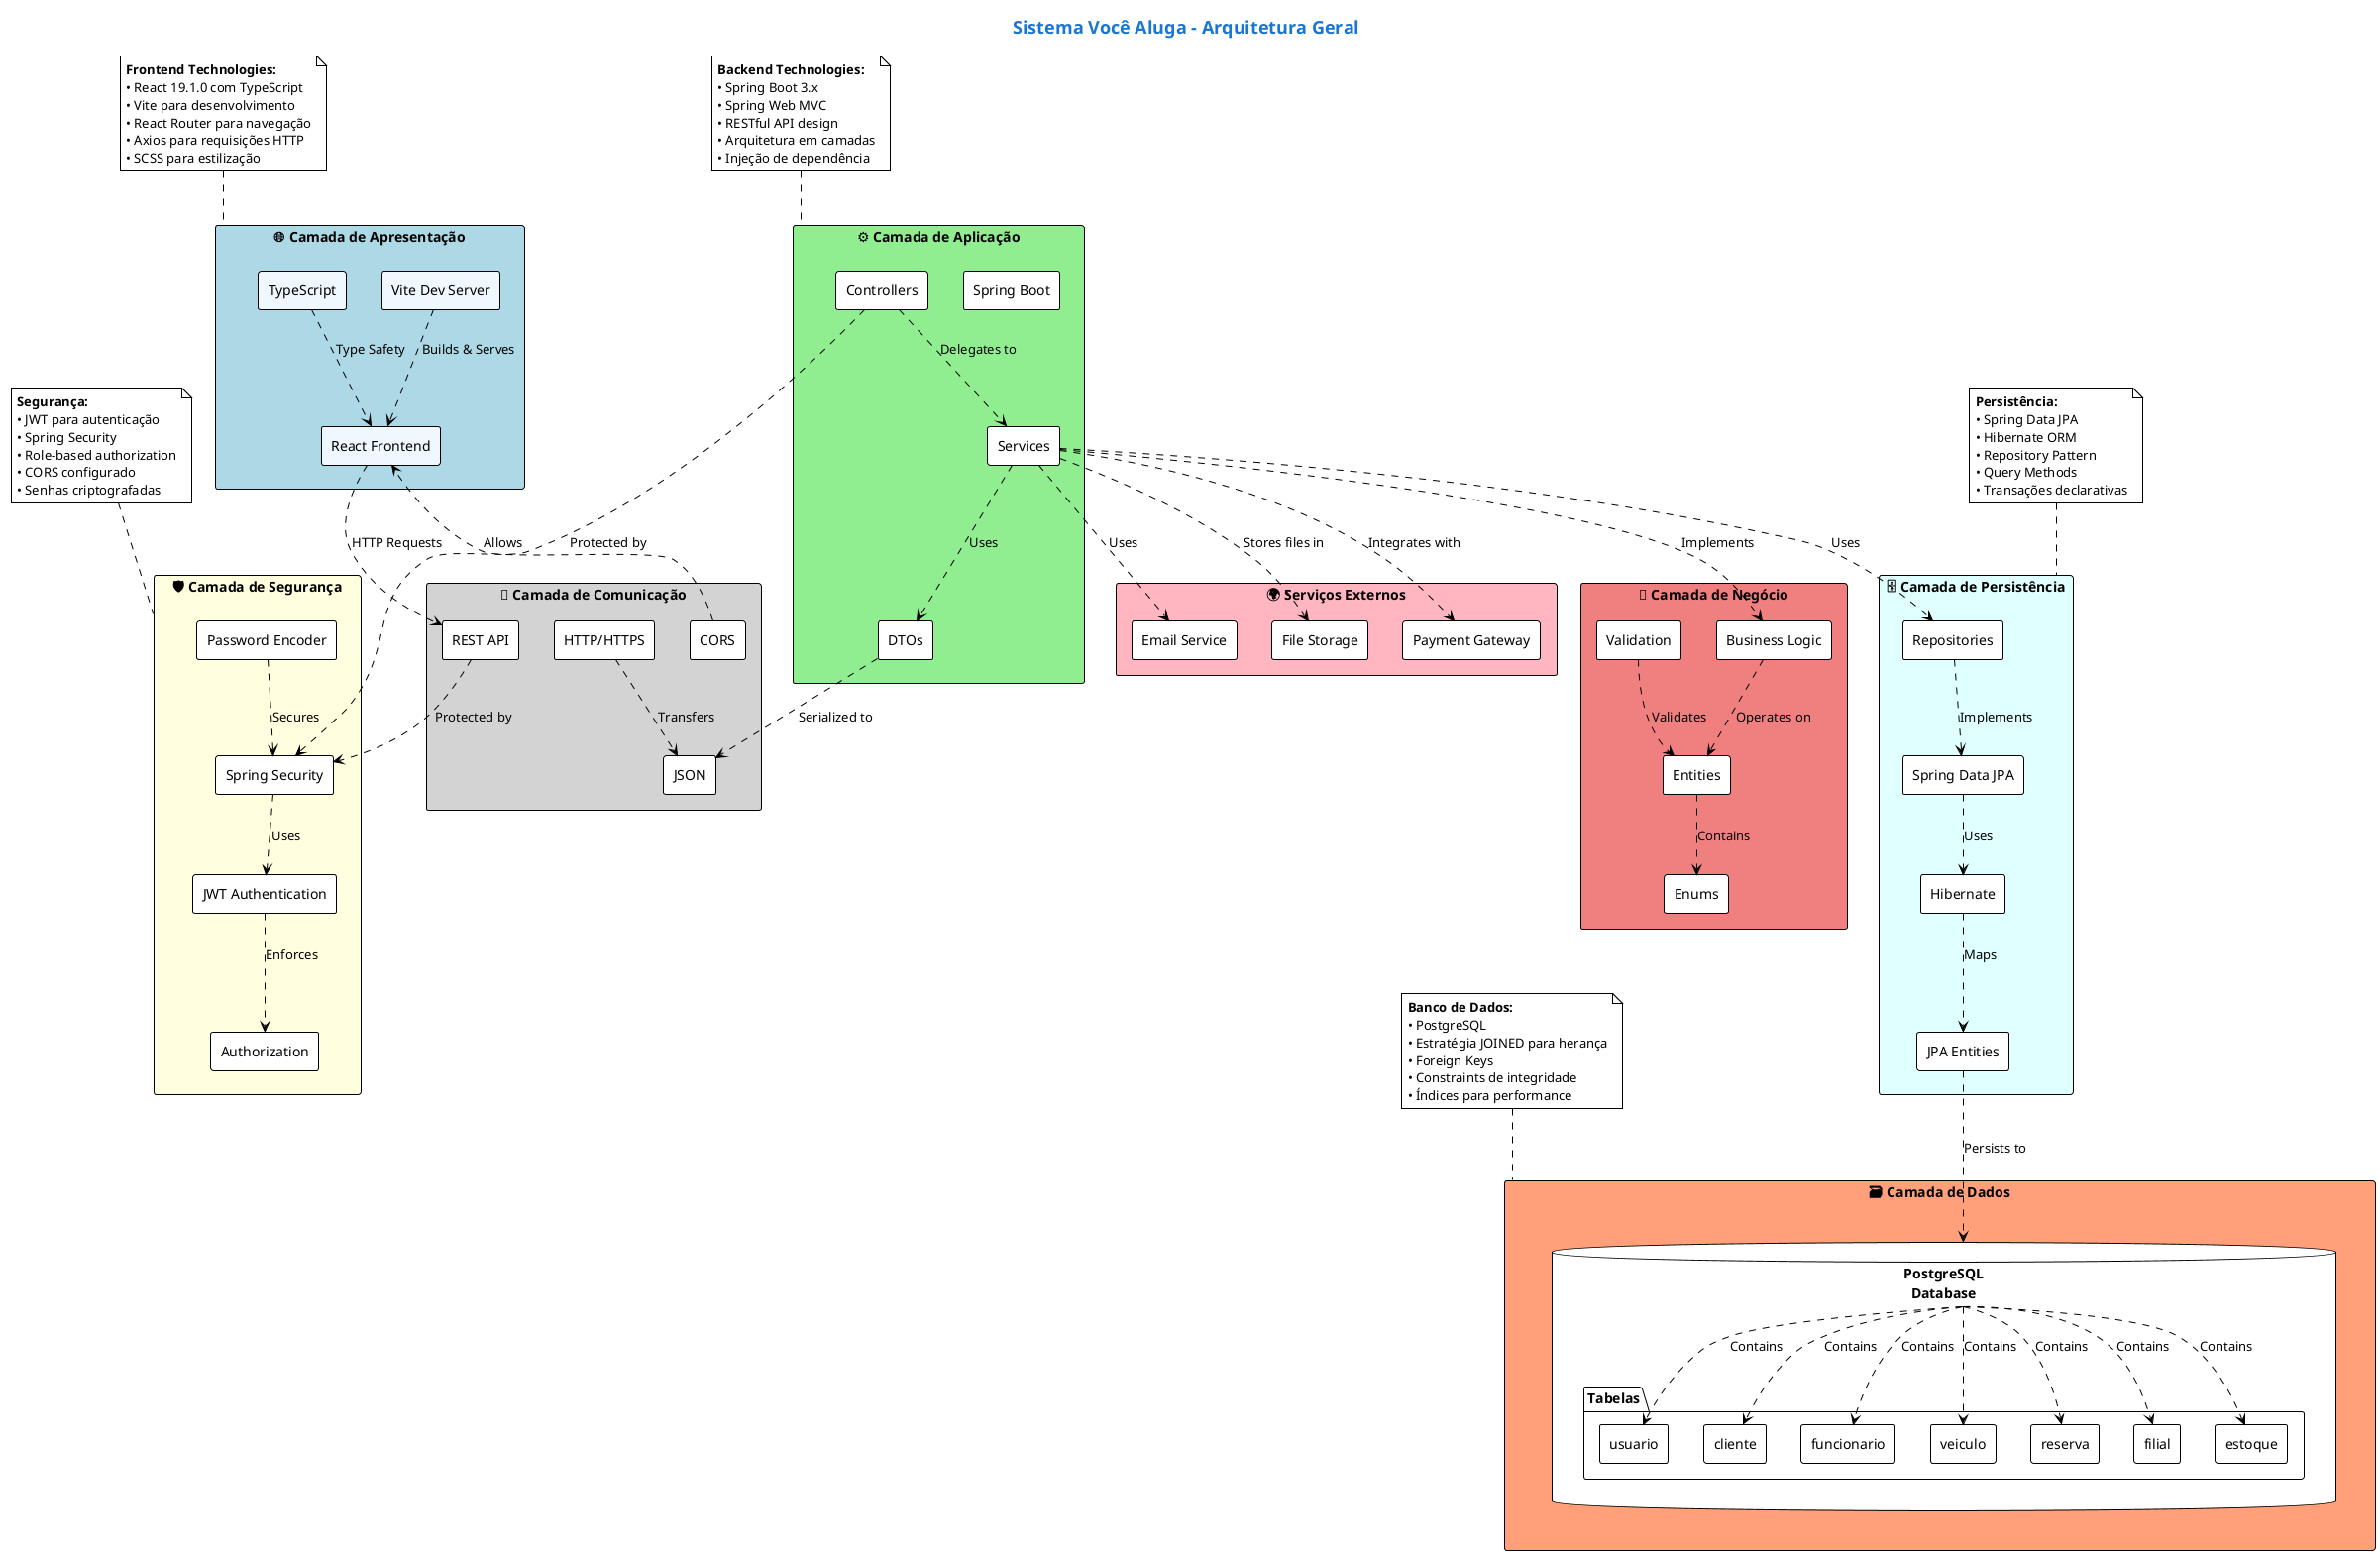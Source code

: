 @startuml "Arquitetura do Sistema - Você Aluga"

!theme plain
title <size:18><color:#1976D2>Sistema Você Aluga - Arquitetura Geral</color></size>

skinparam componentStyle rectangle
skinparam packageStyle rectangle

package "🌐 Camada de Apresentação" as presentation #lightblue {
    component [React Frontend] as frontend #aliceblue
    component [Vite Dev Server] as vite #aliceblue
    component [TypeScript] as typescript #aliceblue
}

package "🔗 Camada de Comunicação" as communication #lightgray {
    component [REST API] as rest_api #white
    component [HTTP/HTTPS] as http #white
    component [JSON] as json #white
    component [CORS] as cors #white
}

package "🛡️ Camada de Segurança" as security #lightyellow {
    component [Spring Security] as spring_security #white
    component [JWT Authentication] as jwt_auth #white
    component [Password Encoder] as password_encoder #white
    component [Authorization] as authorization #white
}

package "⚙️ Camada de Aplicação" as application #lightgreen {
    component [Spring Boot] as spring_boot #white
    component [Controllers] as controllers #white
    component [Services] as services #white
    component [DTOs] as dtos #white
}

package "💼 Camada de Negócio" as business #lightcoral {
    component [Entities] as entities #white
    component [Enums] as enums #white
    component [Business Logic] as business_logic #white
    component [Validation] as validation #white
}

package "🗄️ Camada de Persistência" as persistence #lightcyan {
    component [Spring Data JPA] as spring_jpa #white
    component [Hibernate] as hibernate #white
    component [Repositories] as repositories #white
    component [JPA Entities] as jpa_entities #white
}

package "🗃️ Camada de Dados" as data #lightsalmon {
    database "PostgreSQL\nDatabase" as postgres {
        folder "Tabelas" {
            [usuario] as usuario_table
            [cliente] as cliente_table
            [funcionario] as funcionario_table
            [veiculo] as veiculo_table
            [reserva] as reserva_table
            [filial] as filial_table
            [estoque] as estoque_table
        }
    }
}

package "🌍 Serviços Externos" as external #lightpink {
    component [Payment Gateway] as payment_gw #white
    component [Email Service] as email_service #white
    component [File Storage] as file_storage #white
}

' === Relacionamentos ===

' Frontend
frontend ..> rest_api : HTTP Requests
vite ..> frontend : Builds & Serves
typescript ..> frontend : Type Safety

' Communication
rest_api ..> spring_security : Protected by
http ..> json : Transfers
cors ..> frontend : Allows

' Security
spring_security ..> jwt_auth : Uses
jwt_auth ..> authorization : Enforces
password_encoder ..> spring_security : Secures

' Application
controllers ..> spring_security : Protected by
controllers ..> services : Delegates to
services ..> dtos : Uses
dtos ..> json : Serialized to

' Business
services ..> business_logic : Implements
business_logic ..> entities : Operates on
entities ..> enums : Contains
validation ..> entities : Validates

' Persistence
services ..> repositories : Uses
repositories ..> spring_jpa : Implements
spring_jpa ..> hibernate : Uses
hibernate ..> jpa_entities : Maps

' Data
jpa_entities ..> postgres : Persists to
postgres ..> usuario_table : Contains
postgres ..> cliente_table : Contains
postgres ..> funcionario_table : Contains
postgres ..> veiculo_table : Contains
postgres ..> reserva_table : Contains
postgres ..> filial_table : Contains
postgres ..> estoque_table : Contains

' External
services ..> payment_gw : Integrates with
services ..> email_service : Uses
services ..> file_storage : Stores files in

' === Anotações ===

note top of presentation
  <b>Frontend Technologies:</b>
  • React 19.1.0 com TypeScript
  • Vite para desenvolvimento
  • React Router para navegação
  • Axios para requisições HTTP
  • SCSS para estilização
end note

note top of application
  <b>Backend Technologies:</b>
  • Spring Boot 3.x
  • Spring Web MVC
  • RESTful API design
  • Arquitetura em camadas
  • Injeção de dependência
end note

note top of security
  <b>Segurança:</b>
  • JWT para autenticação
  • Spring Security
  • Role-based authorization
  • CORS configurado
  • Senhas criptografadas
end note

note top of persistence
  <b>Persistência:</b>
  • Spring Data JPA
  • Hibernate ORM
  • Repository Pattern
  • Query Methods
  • Transações declarativas
end note

note top of data
  <b>Banco de Dados:</b>
  • PostgreSQL
  • Estratégia JOINED para herança
  • Foreign Keys
  • Constraints de integridade
  • Índices para performance
end note

@enduml
